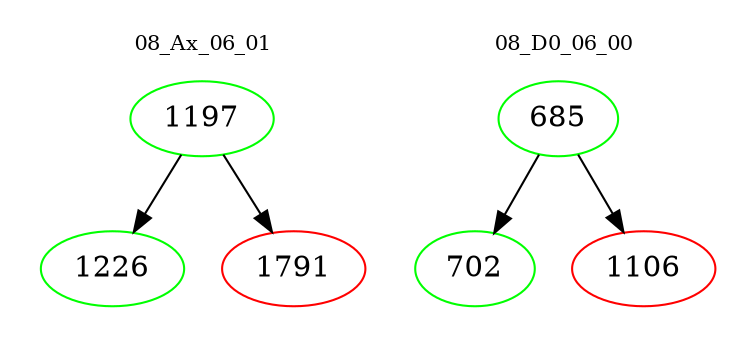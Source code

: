 digraph{
subgraph cluster_0 {
color = white
label = "08_Ax_06_01";
fontsize=10;
T0_1197 [label="1197", color="green"]
T0_1197 -> T0_1226 [color="black"]
T0_1226 [label="1226", color="green"]
T0_1197 -> T0_1791 [color="black"]
T0_1791 [label="1791", color="red"]
}
subgraph cluster_1 {
color = white
label = "08_D0_06_00";
fontsize=10;
T1_685 [label="685", color="green"]
T1_685 -> T1_702 [color="black"]
T1_702 [label="702", color="green"]
T1_685 -> T1_1106 [color="black"]
T1_1106 [label="1106", color="red"]
}
}
